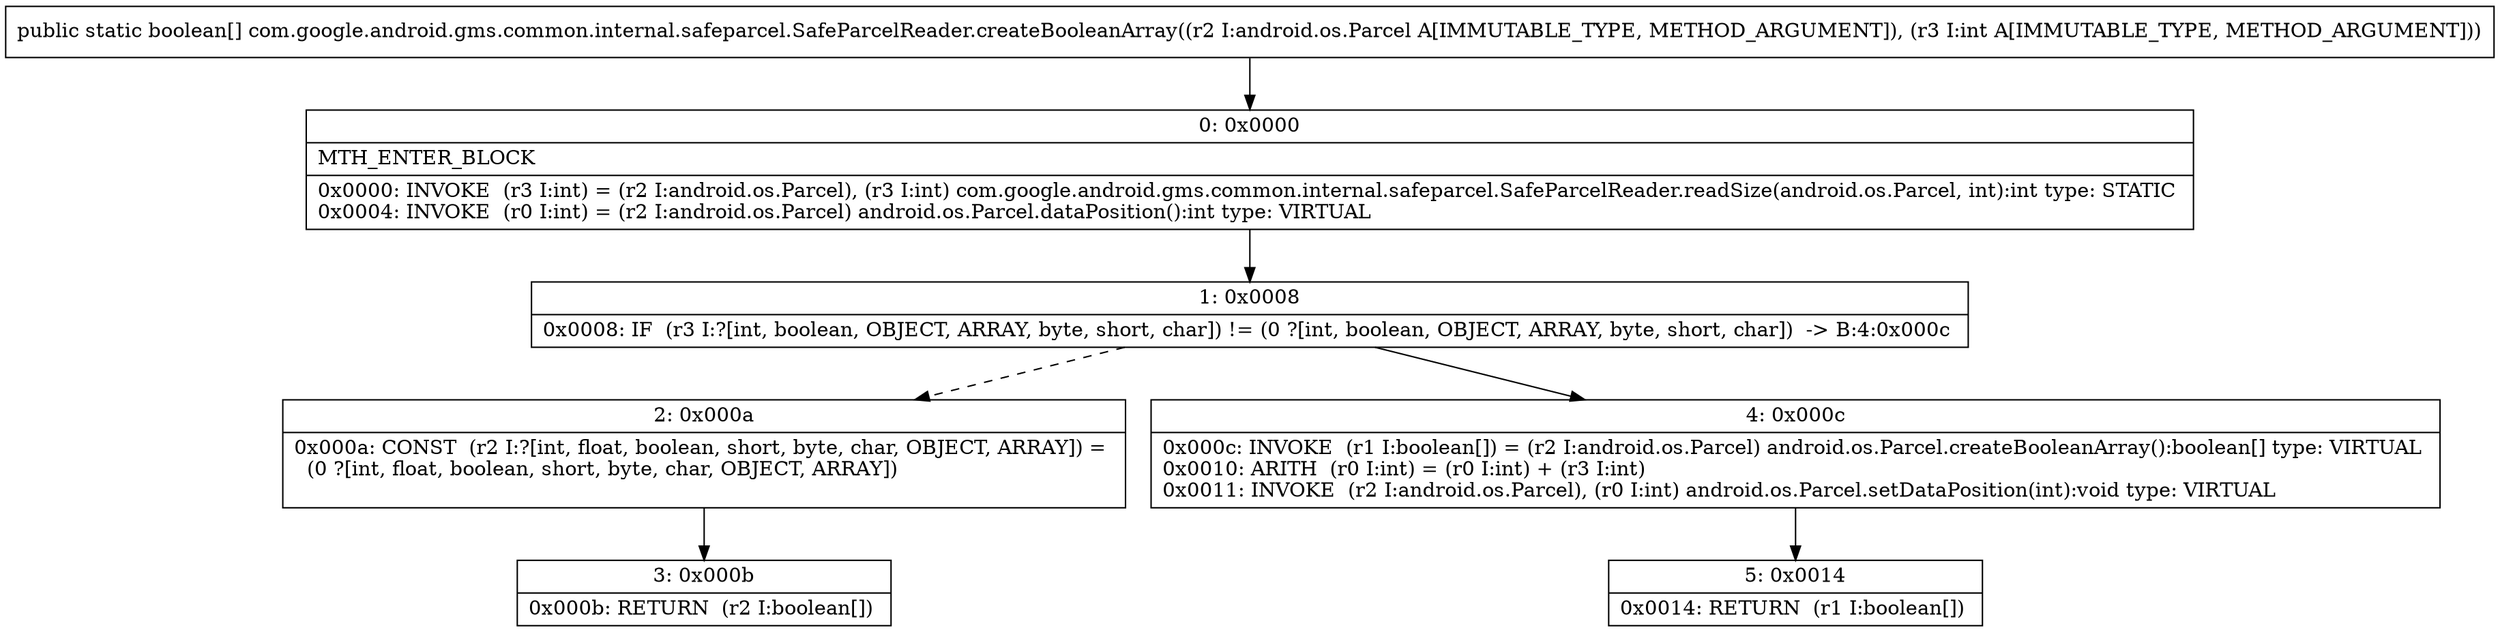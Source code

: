 digraph "CFG forcom.google.android.gms.common.internal.safeparcel.SafeParcelReader.createBooleanArray(Landroid\/os\/Parcel;I)[Z" {
Node_0 [shape=record,label="{0\:\ 0x0000|MTH_ENTER_BLOCK\l|0x0000: INVOKE  (r3 I:int) = (r2 I:android.os.Parcel), (r3 I:int) com.google.android.gms.common.internal.safeparcel.SafeParcelReader.readSize(android.os.Parcel, int):int type: STATIC \l0x0004: INVOKE  (r0 I:int) = (r2 I:android.os.Parcel) android.os.Parcel.dataPosition():int type: VIRTUAL \l}"];
Node_1 [shape=record,label="{1\:\ 0x0008|0x0008: IF  (r3 I:?[int, boolean, OBJECT, ARRAY, byte, short, char]) != (0 ?[int, boolean, OBJECT, ARRAY, byte, short, char])  \-\> B:4:0x000c \l}"];
Node_2 [shape=record,label="{2\:\ 0x000a|0x000a: CONST  (r2 I:?[int, float, boolean, short, byte, char, OBJECT, ARRAY]) = \l  (0 ?[int, float, boolean, short, byte, char, OBJECT, ARRAY])\l \l}"];
Node_3 [shape=record,label="{3\:\ 0x000b|0x000b: RETURN  (r2 I:boolean[]) \l}"];
Node_4 [shape=record,label="{4\:\ 0x000c|0x000c: INVOKE  (r1 I:boolean[]) = (r2 I:android.os.Parcel) android.os.Parcel.createBooleanArray():boolean[] type: VIRTUAL \l0x0010: ARITH  (r0 I:int) = (r0 I:int) + (r3 I:int) \l0x0011: INVOKE  (r2 I:android.os.Parcel), (r0 I:int) android.os.Parcel.setDataPosition(int):void type: VIRTUAL \l}"];
Node_5 [shape=record,label="{5\:\ 0x0014|0x0014: RETURN  (r1 I:boolean[]) \l}"];
MethodNode[shape=record,label="{public static boolean[] com.google.android.gms.common.internal.safeparcel.SafeParcelReader.createBooleanArray((r2 I:android.os.Parcel A[IMMUTABLE_TYPE, METHOD_ARGUMENT]), (r3 I:int A[IMMUTABLE_TYPE, METHOD_ARGUMENT])) }"];
MethodNode -> Node_0;
Node_0 -> Node_1;
Node_1 -> Node_2[style=dashed];
Node_1 -> Node_4;
Node_2 -> Node_3;
Node_4 -> Node_5;
}

